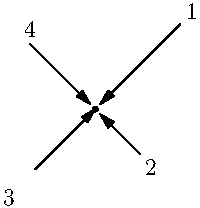 size(0,0);
pair A=0;
dot(A);
arrow("1",A,NE,2cm);
arrow("2",A,SE,1cm);
arrow("3",A,SW,1.5cm,Margin(3,0));
arrow("4",A,NW,1.5cm,N);

